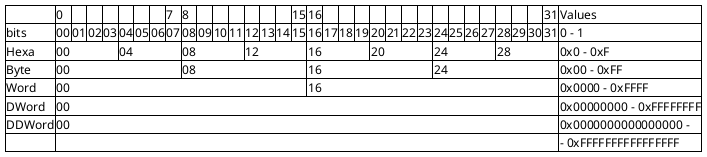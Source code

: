@startsalt
{#
 .   | 0 | . | . | . | . | . | . | 7 | 8 | . | .  | .  |  . |  . |  . | 15 | 16 |  . |  . |  . |  . |  . |  . |  . |  . |  . |  . |  . |  . |  . |  . | 31 | Values
bits   | 00 | 01 | 02 | 03 | 04 | 05 | 06 | 07 | 08 | 09 | 10 | 11 | 12 | 13 | 14 | 15 | 16 | 17 | 18 | 19 | 20 | 21 | 22 | 23 | 24 | 25 | 26 | 27 | 28 | 29 | 30 | 31 | 0 - 1
Hexa   | 00 | * | * | * | 04 | * | * | * | 08 | * | * | * | 12 | * | * | * | 16 | * | * | * | 20 | * | * | * | 24 | * | * | * | 28 | * | * | * | 0x0 - 0xF
Byte   | 00 | * | * | * | * | * | * | * | 08 | * | * | * | * | * | * | * | 16 | * | * | * | * | * | * | * | 24 | * | * | * | * | * | * | * | 0x00 - 0xFF
Word   | 00 | * | * | * | * | * | * | * | * | * | * | * | * | * | * | * | 16 | * | * | * | * | * | * | * | * | * | * | * | * | * | * | * | 0x0000 - 0xFFFF
DWord  | 00 | * | * | * | * | * | * | * | * | * | * | * | * | * | * | * | * | * | * | * | * | * | * | * | * | * | * | * | * | * | * | * | 0x00000000 - 0xFFFFFFFF
DDWord | 00 | * | * | * | * | * | * | * | * | * | * | * | * | * | * | * | * | * | * | * | * | * | * | * | * | * | * | * | * | * | * | * | 0x0000000000000000 -
. | . | * | * | * | * | * | * | * | * | * | * | * | * | * | * | * | * | * | * | * | * | * | * | * | * | * | * | * | * | * | * | * | - 0xFFFFFFFFFFFFFFFF
}
@endsalt
